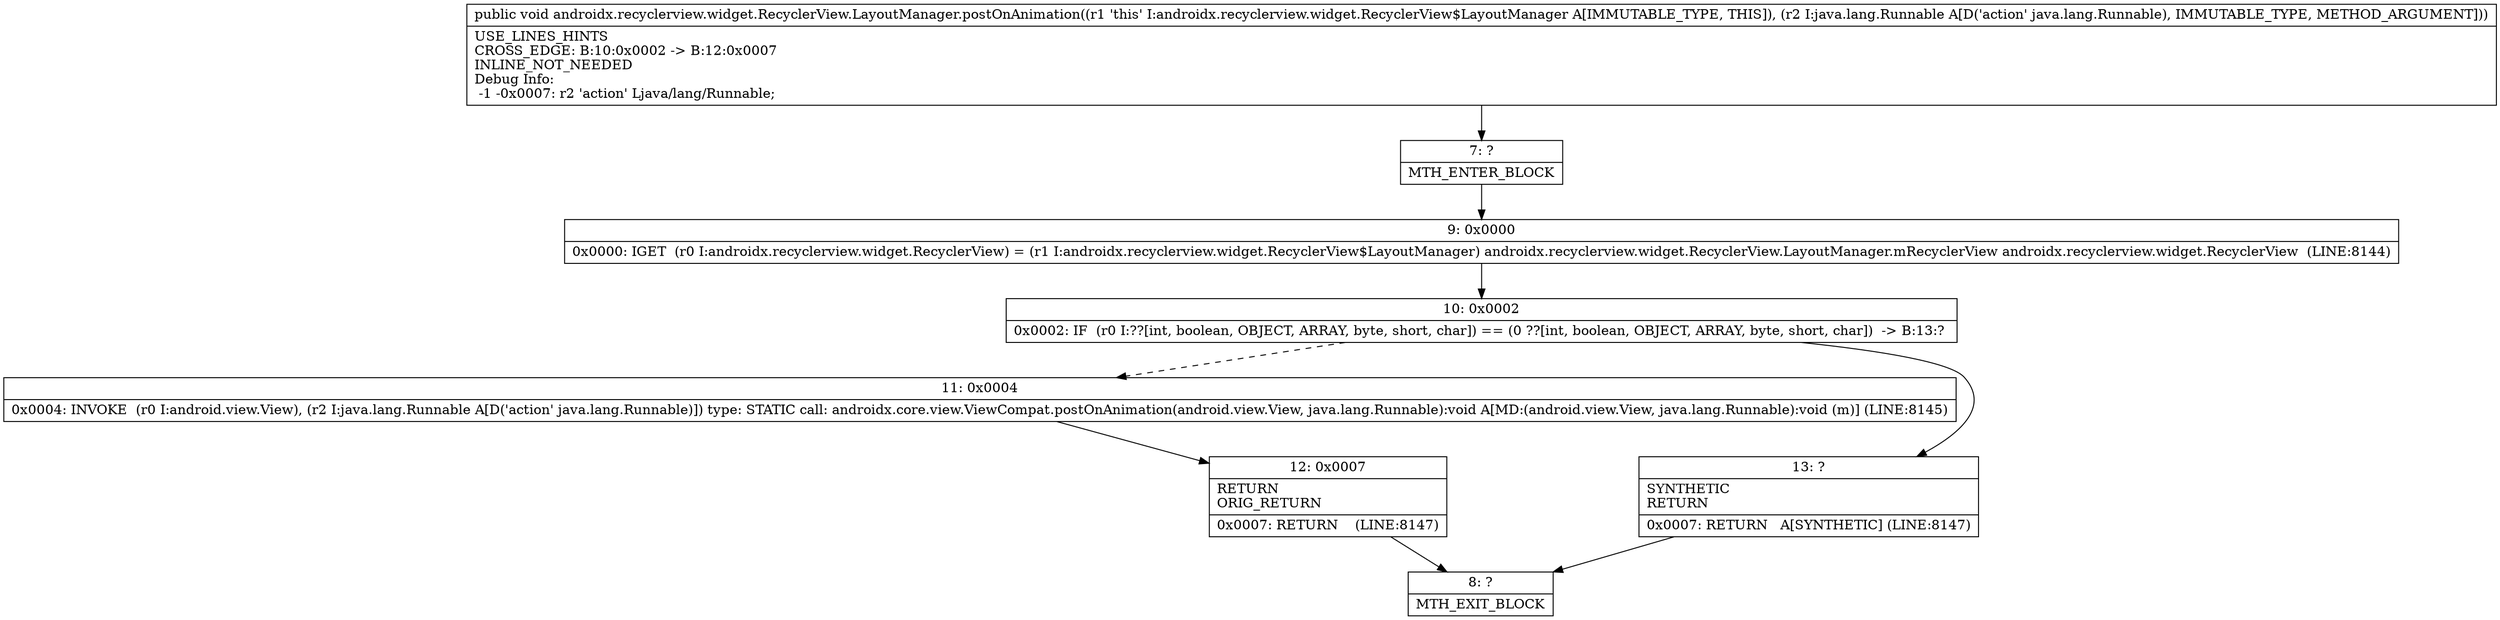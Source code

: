 digraph "CFG forandroidx.recyclerview.widget.RecyclerView.LayoutManager.postOnAnimation(Ljava\/lang\/Runnable;)V" {
Node_7 [shape=record,label="{7\:\ ?|MTH_ENTER_BLOCK\l}"];
Node_9 [shape=record,label="{9\:\ 0x0000|0x0000: IGET  (r0 I:androidx.recyclerview.widget.RecyclerView) = (r1 I:androidx.recyclerview.widget.RecyclerView$LayoutManager) androidx.recyclerview.widget.RecyclerView.LayoutManager.mRecyclerView androidx.recyclerview.widget.RecyclerView  (LINE:8144)\l}"];
Node_10 [shape=record,label="{10\:\ 0x0002|0x0002: IF  (r0 I:??[int, boolean, OBJECT, ARRAY, byte, short, char]) == (0 ??[int, boolean, OBJECT, ARRAY, byte, short, char])  \-\> B:13:? \l}"];
Node_11 [shape=record,label="{11\:\ 0x0004|0x0004: INVOKE  (r0 I:android.view.View), (r2 I:java.lang.Runnable A[D('action' java.lang.Runnable)]) type: STATIC call: androidx.core.view.ViewCompat.postOnAnimation(android.view.View, java.lang.Runnable):void A[MD:(android.view.View, java.lang.Runnable):void (m)] (LINE:8145)\l}"];
Node_12 [shape=record,label="{12\:\ 0x0007|RETURN\lORIG_RETURN\l|0x0007: RETURN    (LINE:8147)\l}"];
Node_8 [shape=record,label="{8\:\ ?|MTH_EXIT_BLOCK\l}"];
Node_13 [shape=record,label="{13\:\ ?|SYNTHETIC\lRETURN\l|0x0007: RETURN   A[SYNTHETIC] (LINE:8147)\l}"];
MethodNode[shape=record,label="{public void androidx.recyclerview.widget.RecyclerView.LayoutManager.postOnAnimation((r1 'this' I:androidx.recyclerview.widget.RecyclerView$LayoutManager A[IMMUTABLE_TYPE, THIS]), (r2 I:java.lang.Runnable A[D('action' java.lang.Runnable), IMMUTABLE_TYPE, METHOD_ARGUMENT]))  | USE_LINES_HINTS\lCROSS_EDGE: B:10:0x0002 \-\> B:12:0x0007\lINLINE_NOT_NEEDED\lDebug Info:\l  \-1 \-0x0007: r2 'action' Ljava\/lang\/Runnable;\l}"];
MethodNode -> Node_7;Node_7 -> Node_9;
Node_9 -> Node_10;
Node_10 -> Node_11[style=dashed];
Node_10 -> Node_13;
Node_11 -> Node_12;
Node_12 -> Node_8;
Node_13 -> Node_8;
}


